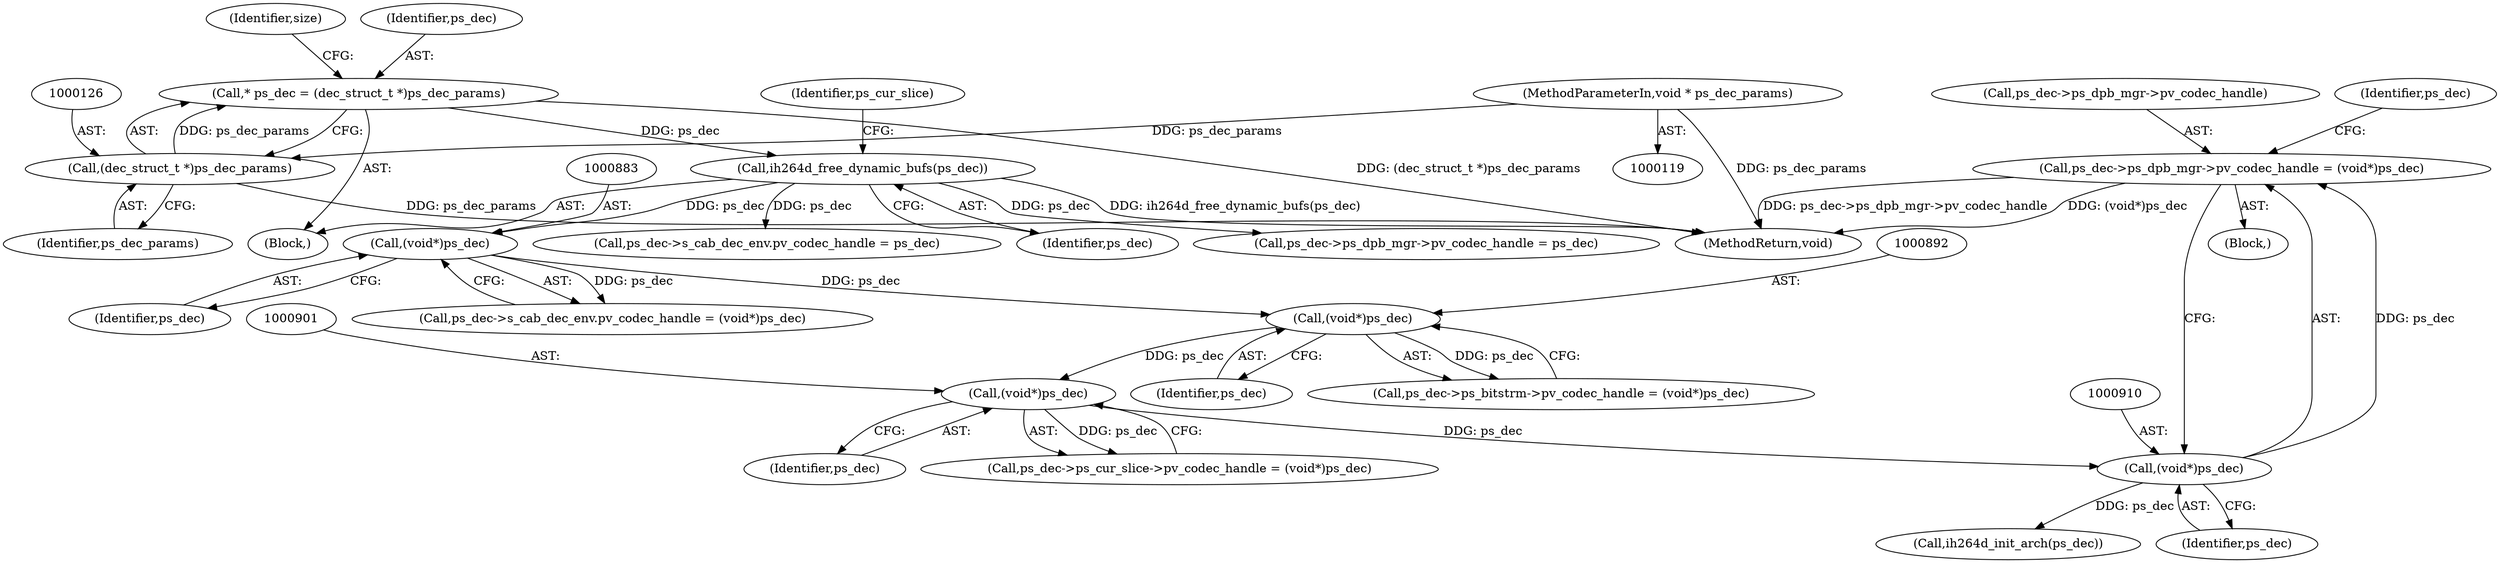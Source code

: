 digraph "0_Android_ecf6c7ce6d5a22d52160698aab44fc234c63291a@pointer" {
"1000903" [label="(Call,ps_dec->ps_dpb_mgr->pv_codec_handle = (void*)ps_dec)"];
"1000909" [label="(Call,(void*)ps_dec)"];
"1000900" [label="(Call,(void*)ps_dec)"];
"1000891" [label="(Call,(void*)ps_dec)"];
"1000882" [label="(Call,(void*)ps_dec)"];
"1000265" [label="(Call,ih264d_free_dynamic_bufs(ps_dec))"];
"1000123" [label="(Call,* ps_dec = (dec_struct_t *)ps_dec_params)"];
"1000125" [label="(Call,(dec_struct_t *)ps_dec_params)"];
"1000120" [label="(MethodParameterIn,void * ps_dec_params)"];
"1000133" [label="(Identifier,size)"];
"1000124" [label="(Identifier,ps_dec)"];
"1000893" [label="(Identifier,ps_dec)"];
"1000265" [label="(Call,ih264d_free_dynamic_bufs(ps_dec))"];
"1000902" [label="(Identifier,ps_dec)"];
"1000885" [label="(Call,ps_dec->ps_bitstrm->pv_codec_handle = (void*)ps_dec)"];
"1000891" [label="(Call,(void*)ps_dec)"];
"1000123" [label="(Call,* ps_dec = (dec_struct_t *)ps_dec_params)"];
"1000125" [label="(Call,(dec_struct_t *)ps_dec_params)"];
"1000884" [label="(Identifier,ps_dec)"];
"1000914" [label="(Identifier,ps_dec)"];
"1000942" [label="(Call,ih264d_init_arch(ps_dec))"];
"1000120" [label="(MethodParameterIn,void * ps_dec_params)"];
"1000911" [label="(Identifier,ps_dec)"];
"1000956" [label="(MethodReturn,void)"];
"1000266" [label="(Identifier,ps_dec)"];
"1000882" [label="(Call,(void*)ps_dec)"];
"1000909" [label="(Call,(void*)ps_dec)"];
"1000127" [label="(Identifier,ps_dec_params)"];
"1000875" [label="(Block,)"];
"1000121" [label="(Block,)"];
"1000900" [label="(Call,(void*)ps_dec)"];
"1000904" [label="(Call,ps_dec->ps_dpb_mgr->pv_codec_handle)"];
"1000876" [label="(Call,ps_dec->s_cab_dec_env.pv_codec_handle = (void*)ps_dec)"];
"1000894" [label="(Call,ps_dec->ps_cur_slice->pv_codec_handle = (void*)ps_dec)"];
"1000268" [label="(Identifier,ps_cur_slice)"];
"1000365" [label="(Call,ps_dec->ps_dpb_mgr->pv_codec_handle = ps_dec)"];
"1000353" [label="(Call,ps_dec->s_cab_dec_env.pv_codec_handle = ps_dec)"];
"1000903" [label="(Call,ps_dec->ps_dpb_mgr->pv_codec_handle = (void*)ps_dec)"];
"1000903" -> "1000875"  [label="AST: "];
"1000903" -> "1000909"  [label="CFG: "];
"1000904" -> "1000903"  [label="AST: "];
"1000909" -> "1000903"  [label="AST: "];
"1000914" -> "1000903"  [label="CFG: "];
"1000903" -> "1000956"  [label="DDG: ps_dec->ps_dpb_mgr->pv_codec_handle"];
"1000903" -> "1000956"  [label="DDG: (void*)ps_dec"];
"1000909" -> "1000903"  [label="DDG: ps_dec"];
"1000909" -> "1000911"  [label="CFG: "];
"1000910" -> "1000909"  [label="AST: "];
"1000911" -> "1000909"  [label="AST: "];
"1000900" -> "1000909"  [label="DDG: ps_dec"];
"1000909" -> "1000942"  [label="DDG: ps_dec"];
"1000900" -> "1000894"  [label="AST: "];
"1000900" -> "1000902"  [label="CFG: "];
"1000901" -> "1000900"  [label="AST: "];
"1000902" -> "1000900"  [label="AST: "];
"1000894" -> "1000900"  [label="CFG: "];
"1000900" -> "1000894"  [label="DDG: ps_dec"];
"1000891" -> "1000900"  [label="DDG: ps_dec"];
"1000891" -> "1000885"  [label="AST: "];
"1000891" -> "1000893"  [label="CFG: "];
"1000892" -> "1000891"  [label="AST: "];
"1000893" -> "1000891"  [label="AST: "];
"1000885" -> "1000891"  [label="CFG: "];
"1000891" -> "1000885"  [label="DDG: ps_dec"];
"1000882" -> "1000891"  [label="DDG: ps_dec"];
"1000882" -> "1000876"  [label="AST: "];
"1000882" -> "1000884"  [label="CFG: "];
"1000883" -> "1000882"  [label="AST: "];
"1000884" -> "1000882"  [label="AST: "];
"1000876" -> "1000882"  [label="CFG: "];
"1000882" -> "1000876"  [label="DDG: ps_dec"];
"1000265" -> "1000882"  [label="DDG: ps_dec"];
"1000265" -> "1000121"  [label="AST: "];
"1000265" -> "1000266"  [label="CFG: "];
"1000266" -> "1000265"  [label="AST: "];
"1000268" -> "1000265"  [label="CFG: "];
"1000265" -> "1000956"  [label="DDG: ih264d_free_dynamic_bufs(ps_dec)"];
"1000123" -> "1000265"  [label="DDG: ps_dec"];
"1000265" -> "1000353"  [label="DDG: ps_dec"];
"1000265" -> "1000365"  [label="DDG: ps_dec"];
"1000123" -> "1000121"  [label="AST: "];
"1000123" -> "1000125"  [label="CFG: "];
"1000124" -> "1000123"  [label="AST: "];
"1000125" -> "1000123"  [label="AST: "];
"1000133" -> "1000123"  [label="CFG: "];
"1000123" -> "1000956"  [label="DDG: (dec_struct_t *)ps_dec_params"];
"1000125" -> "1000123"  [label="DDG: ps_dec_params"];
"1000125" -> "1000127"  [label="CFG: "];
"1000126" -> "1000125"  [label="AST: "];
"1000127" -> "1000125"  [label="AST: "];
"1000125" -> "1000956"  [label="DDG: ps_dec_params"];
"1000120" -> "1000125"  [label="DDG: ps_dec_params"];
"1000120" -> "1000119"  [label="AST: "];
"1000120" -> "1000956"  [label="DDG: ps_dec_params"];
}
